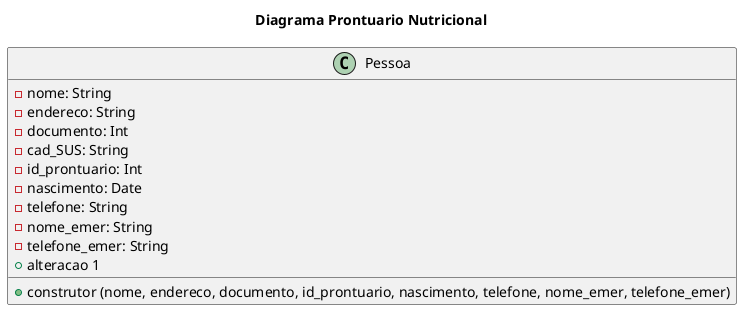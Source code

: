 @startuml Diagrama
title Diagrama Prontuario Nutricional 

class Pessoa{
    - nome: String 
    - endereco: String 
    - documento: Int
    - cad_SUS: String 
    - id_prontuario: Int 
    - nascimento: Date 
    - telefone: String 
    - nome_emer: String 
    - telefone_emer: String 
    + construtor (nome, endereco, documento, id_prontuario, nascimento, telefone, nome_emer, telefone_emer)
    + alteracao 1 

}